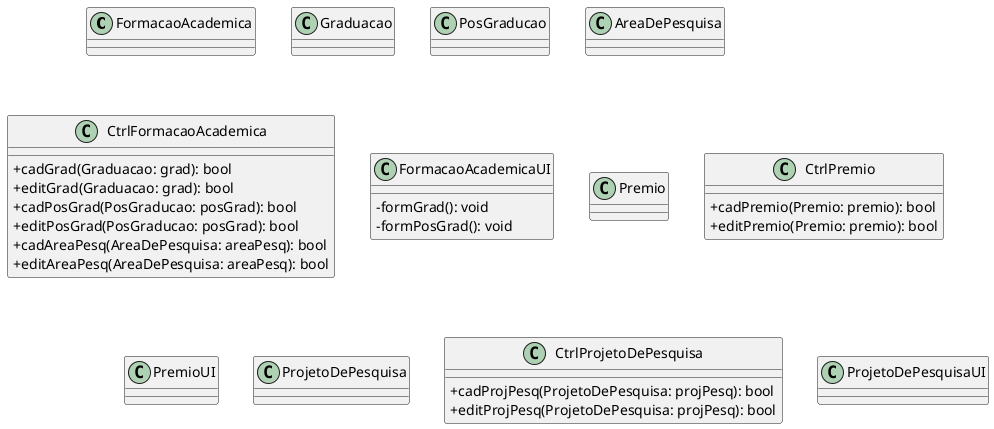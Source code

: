 @startuml "metodos3"
skinparam classAttributeIconSize 0
class "FormacaoAcademica" {
}
class "Graduacao" {
}
class "PosGraducao" {
}
class "AreaDePesquisa" {
}
class "CtrlFormacaoAcademica" {
	+cadGrad(Graduacao: grad): bool
	+editGrad(Graduacao: grad): bool
	+cadPosGrad(PosGraducao: posGrad): bool
	+editPosGrad(PosGraducao: posGrad): bool
	+cadAreaPesq(AreaDePesquisa: areaPesq): bool
	+editAreaPesq(AreaDePesquisa: areaPesq): bool
}
class "FormacaoAcademicaUI" {
	-formGrad(): void
	-formPosGrad(): void
}

class "Premio" {
}
class "CtrlPremio" {
	+cadPremio(Premio: premio): bool
	+editPremio(Premio: premio): bool
}
class "PremioUI" {
}
class "ProjetoDePesquisa" {
}
class "CtrlProjetoDePesquisa" {
	+cadProjPesq(ProjetoDePesquisa: projPesq): bool
	+editProjPesq(ProjetoDePesquisa: projPesq): bool
}
class "ProjetoDePesquisaUI" {
}
@enduml